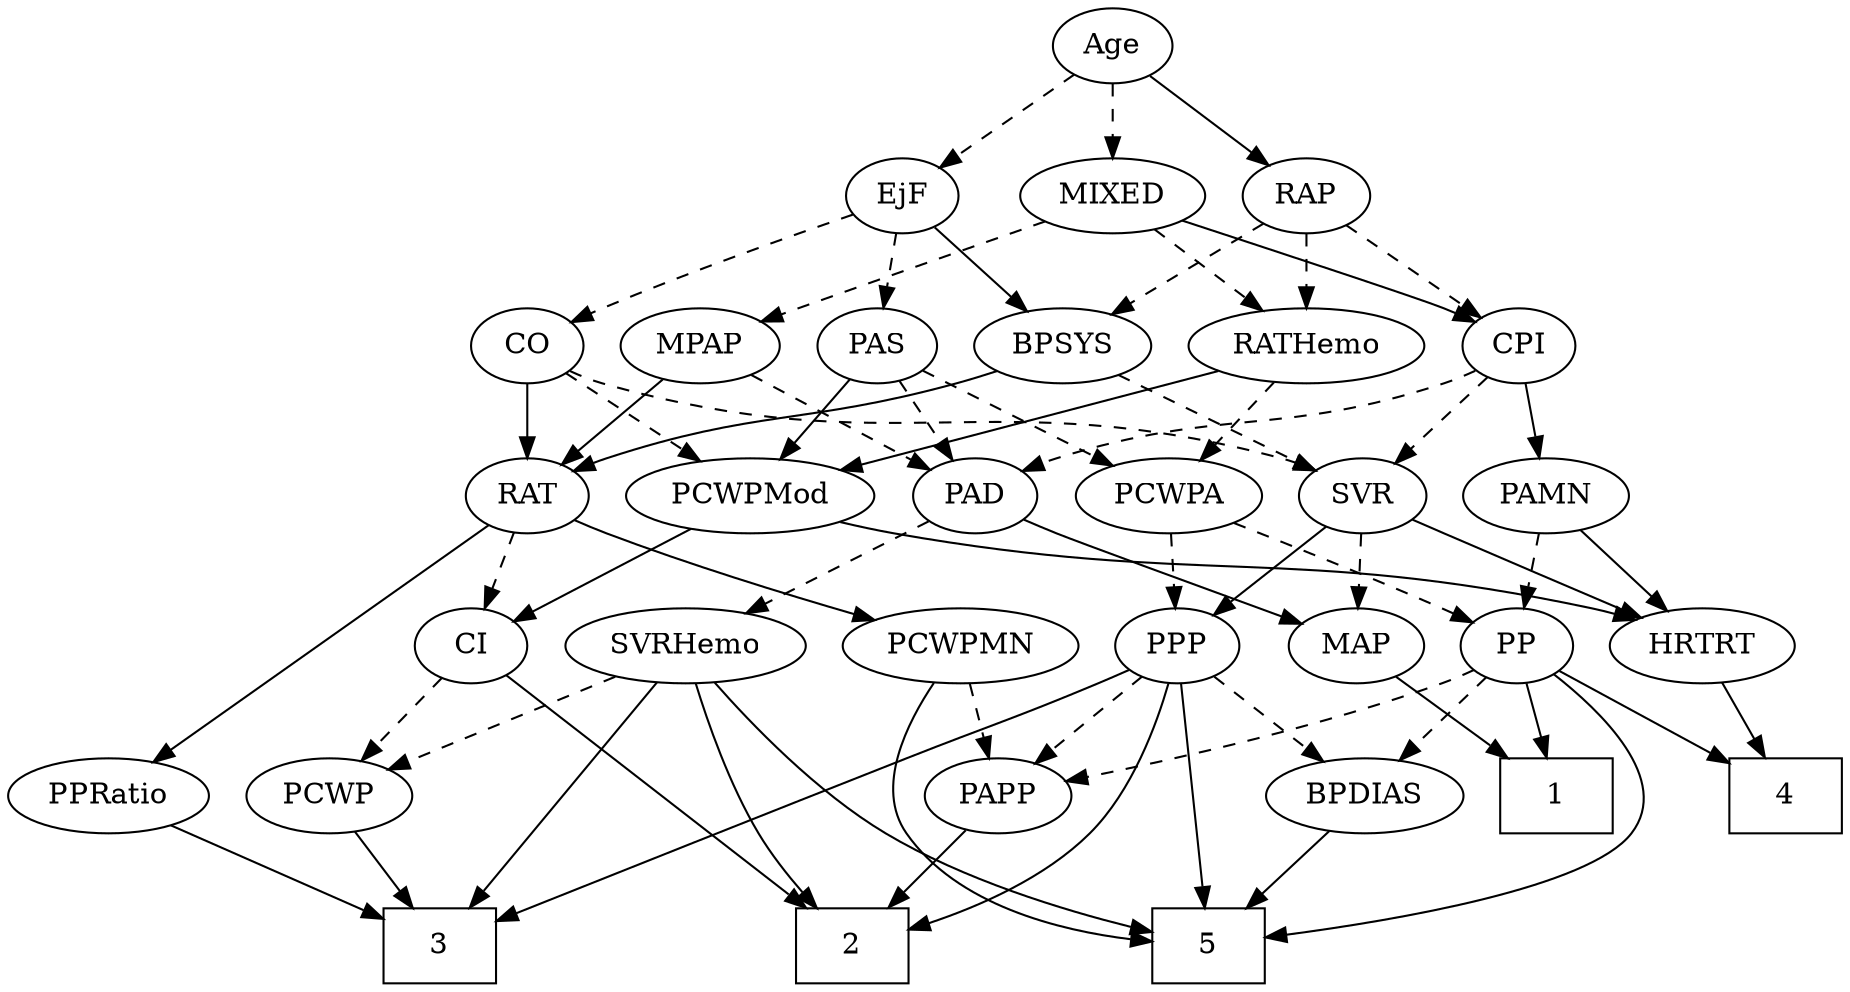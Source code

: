 strict digraph {
	graph [bb="0,0,831.04,468"];
	node [label="\N"];
	1	[height=0.5,
		pos="700.65,90",
		shape=box,
		width=0.75];
	2	[height=0.5,
		pos="347.65,18",
		shape=box,
		width=0.75];
	3	[height=0.5,
		pos="139.65,18",
		shape=box,
		width=0.75];
	4	[height=0.5,
		pos="772.65,90",
		shape=box,
		width=0.75];
	5	[height=0.5,
		pos="543.65,18",
		shape=box,
		width=0.75];
	Age	[height=0.5,
		pos="573.65,450",
		width=0.75];
	EjF	[height=0.5,
		pos="488.65,378",
		width=0.75];
	Age -> EjF	[pos="e,504.99,392.46 557.26,435.5 544.68,425.14 527.11,410.67 512.9,398.97",
		style=dashed];
	RAP	[height=0.5,
		pos="659.65,378",
		width=0.77632];
	Age -> RAP	[pos="e,642.82,392.69 590.23,435.5 602.88,425.21 620.5,410.86 634.83,399.2",
		style=solid];
	MIXED	[height=0.5,
		pos="573.65,378",
		width=1.1193];
	Age -> MIXED	[pos="e,573.65,396.1 573.65,431.7 573.65,423.98 573.65,414.71 573.65,406.11",
		style=dashed];
	BPSYS	[height=0.5,
		pos="405.65,306",
		width=1.0471];
	EjF -> BPSYS	[pos="e,423.45,322.01 472.25,363.17 460.59,353.34 444.7,339.93 431.36,328.69",
		style=solid];
	CO	[height=0.5,
		pos="488.65,306",
		width=0.75];
	EjF -> CO	[pos="e,488.65,324.1 488.65,359.7 488.65,351.98 488.65,342.71 488.65,334.11",
		style=dashed];
	PAS	[height=0.5,
		pos="560.65,306",
		width=0.75];
	EjF -> PAS	[pos="e,545.85,321.38 503.22,362.83 513.4,352.94 527.17,339.55 538.68,328.36",
		style=dashed];
	RAP -> BPSYS	[pos="e,434.27,318.07 638.06,366.11 633.08,363.87 627.75,361.69 622.65,360 549.33,335.73 526.92,345.19 452.65,324 449.74,323.17 446.75,\
322.25 443.75,321.28",
		style=dashed];
	RATHemo	[height=0.5,
		pos="726.65,306",
		width=1.3721];
	RAP -> RATHemo	[pos="e,711.05,323.29 673.86,362.15 682.63,352.98 694.09,341.01 704.09,330.56",
		style=dashed];
	CPI	[height=0.5,
		pos="632.65,306",
		width=0.75];
	RAP -> CPI	[pos="e,639.19,323.96 653.25,360.41 650.13,352.34 646.31,342.43 642.81,333.35",
		style=dashed];
	MPAP	[height=0.5,
		pos="314.65,306",
		width=0.97491];
	MIXED -> MPAP	[pos="e,341.41,318.1 543.51,365.91 537.31,363.81 530.8,361.73 524.65,360 451.96,339.59 430.96,345.67 358.65,324 356.09,323.23 353.47,322.39 \
350.84,321.49",
		style=dashed];
	MIXED -> RATHemo	[pos="e,697.18,320.48 601,364.49 625.22,353.4 660.84,337.11 687.97,324.69",
		style=dashed];
	MIXED -> CPI	[pos="e,619.84,322.19 587.33,360.76 595.07,351.59 604.86,339.96 613.37,329.88",
		style=solid];
	PAD	[height=0.5,
		pos="413.65,234",
		width=0.79437];
	MPAP -> PAD	[pos="e,395.31,247.96 334.68,290.83 349.79,280.15 370.65,265.4 387.14,253.74",
		style=dashed];
	RAT	[height=0.5,
		pos="329.65,234",
		width=0.75827];
	MPAP -> RAT	[pos="e,325.94,252.28 318.28,288.05 319.95,280.26 321.97,270.82 323.84,262.08",
		style=solid];
	BPSYS -> RAT	[pos="e,344.81,248.97 389.16,289.81 378.34,279.85 364.06,266.7 352.2,255.77",
		style=solid];
	SVR	[height=0.5,
		pos="488.65,234",
		width=0.77632];
	BPSYS -> SVR	[pos="e,472.36,248.74 423.66,289.81 435.66,279.69 451.57,266.27 464.65,255.24",
		style=dashed];
	SVRHemo	[height=0.5,
		pos="214.65,162",
		width=1.3902];
	PAD -> SVRHemo	[pos="e,249.14,175.08 389.23,224.34 381.67,221.66 373.32,218.7 365.65,216 329.75,203.34 289.02,189.05 258.92,178.5",
		style=dashed];
	MAP	[height=0.5,
		pos="575.65,162",
		width=0.84854];
	PAD -> MAP	[pos="e,551.64,173.21 436.12,222.87 441.22,220.59 446.61,218.2 451.65,216 468.53,208.61 511.56,190.26 542.18,177.23",
		style=solid];
	CO -> RAT	[pos="e,352.42,244.54 467.38,294.81 462.55,292.54 457.43,290.16 452.65,288 421.96,274.15 386.64,259.01 361.75,248.48",
		style=solid];
	CO -> SVR	[pos="e,488.65,252.1 488.65,287.7 488.65,279.98 488.65,270.71 488.65,262.11",
		style=dashed];
	PCWPMod	[height=0.5,
		pos="586.65,234",
		width=1.4443];
	CO -> PCWPMod	[pos="e,565.02,250.45 506.62,292.16 520.64,282.14 540.42,268.02 556.81,256.31",
		style=dashed];
	PAS -> PAD	[pos="e,436.01,245.65 539.27,294.82 514.52,283.03 473.51,263.51 445.12,249.99",
		style=dashed];
	PAS -> PCWPMod	[pos="e,580.35,251.96 566.81,288.41 569.81,280.34 573.49,270.43 576.86,261.35",
		style=solid];
	PCWPA	[height=0.5,
		pos="698.65,234",
		width=1.1555];
	PAS -> PCWPA	[pos="e,672.78,248.12 581.61,294.37 603.36,283.33 637.77,265.88 663.66,252.75",
		style=dashed];
	PAMN	[height=0.5,
		pos="794.65,234",
		width=1.011];
	PP	[height=0.5,
		pos="748.65,162",
		width=0.75];
	PAMN -> PP	[pos="e,758.94,178.67 783.98,216.76 778.21,207.98 770.97,196.96 764.54,187.19",
		style=dashed];
	HRTRT	[height=0.5,
		pos="663.65,162",
		width=1.1013];
	PAMN -> HRTRT	[pos="e,688.53,176.3 770.92,220.32 750.45,209.38 720.62,193.44 697.61,181.15",
		style=solid];
	RATHemo -> PCWPMod	[pos="e,615.07,249.21 698.65,291 677.24,280.3 647.5,265.43 624.05,253.7",
		style=solid];
	RATHemo -> PCWPA	[pos="e,705.36,251.79 719.87,288.05 716.64,279.97 712.7,270.12 709.09,261.11",
		style=dashed];
	CPI -> PAD	[pos="e,435.89,245.74 612,294.4 607.05,292.09 601.72,289.81 596.65,288 534.1,265.71 514.42,273.64 451.65,252 449.54,251.27 447.38,250.47 \
445.23,249.63",
		style=dashed];
	CPI -> PAMN	[pos="e,767.46,246.04 653.9,294.78 658.73,292.51 663.85,290.14 668.65,288 698.49,274.68 732.69,260.36 757.92,249.96",
		style=solid];
	CPI -> SVR	[pos="e,510.45,245.6 611.4,294.67 587.18,282.9 547.39,263.56 519.7,250.09",
		style=dashed];
	PCWPMN	[height=0.5,
		pos="404.65,162",
		width=1.3902];
	RAT -> PCWPMN	[pos="e,387.39,179.1 344.82,218.83 354.94,209.4 368.45,196.78 380.08,185.93",
		style=solid];
	PPRatio	[height=0.5,
		pos="39.646,90",
		width=1.1013];
	RAT -> PPRatio	[pos="e,56.006,106.67 303.77,228.16 268.78,220.94 205.07,205.42 155.65,180 120.87,162.11 85.932,133.52 63.628,113.58",
		style=solid];
	CI	[height=0.5,
		pos="309.65,162",
		width=0.75];
	RAT -> CI	[pos="e,314.44,179.79 324.81,216.05 322.54,208.14 319.8,198.54 317.27,189.69",
		style=dashed];
	SVR -> MAP	[pos="e,558.33,176.93 505.42,219.5 518.13,209.27 535.82,195.04 550.26,183.42",
		style=dashed];
	PPP	[height=0.5,
		pos="499.65,162",
		width=0.75];
	SVR -> PPP	[pos="e,496.93,180.28 491.31,216.05 492.52,208.35 493.99,199.03 495.35,190.36",
		style=solid];
	SVR -> HRTRT	[pos="e,633.55,173.93 510.46,222.7 515.42,220.43 520.7,218.09 525.65,216 558.4,202.2 596.1,187.82 623.82,177.53",
		style=solid];
	PCWPMod -> CI	[pos="e,330.23,173.77 548.04,221.77 540.63,219.75 532.92,217.74 525.65,216 446.3,197.04 423.11,205.61 345.65,180 343.73,179.37 341.78,\
178.65 339.83,177.89",
		style=solid];
	PCWPMod -> HRTRT	[pos="e,646.68,178.43 604.51,216.76 614.83,207.38 627.96,195.44 639.23,185.2",
		style=solid];
	PCWPA -> PP	[pos="e,737.57,178.51 710.5,216.41 716.84,207.53 724.76,196.44 731.74,186.67",
		style=dashed];
	PCWPA -> PPP	[pos="e,520.77,173.53 666.83,222.34 660.48,220.22 653.86,218.03 647.65,216 597.96,199.73 584.28,199.2 535.65,180 533.81,179.28 531.94,\
178.5 530.07,177.7",
		style=dashed];
	PCWPMN -> 5	[pos="e,516.4,27.51 408.24,144.03 413.12,124.59 423.5,92.738 442.65,72 460.12,53.075 485.91,39.698 507.06,31.118",
		style=solid];
	PAPP	[height=0.5,
		pos="483.65,90",
		width=0.88464];
	PCWPMN -> PAPP	[pos="e,467.14,105.63 422.57,145.12 433.45,135.48 447.47,123.06 459.33,112.54",
		style=dashed];
	SVRHemo -> 2	[pos="e,331.33,36.425 229.9,144.71 253.08,119.97 297.32,72.731 324.48,43.733",
		style=solid];
	SVRHemo -> 3	[pos="e,131.08,36.239 178.62,149.21 159.53,140.92 137.79,127.72 126.65,108 115.9,88.986 120.78,64.183 127.41,45.591",
		style=solid];
	SVRHemo -> 5	[pos="e,516.33,30.218 244.68,147.55 284.07,129.95 355.36,98.284 416.65,72 447.02,58.973 481.65,44.549 507.07,34.042",
		style=solid];
	PCWP	[height=0.5,
		pos="170.65,90",
		width=0.97491];
	SVRHemo -> PCWP	[pos="e,180.9,107.31 204,144.05 198.68,135.59 192.14,125.19 186.26,115.84",
		style=dashed];
	BPDIAS	[height=0.5,
		pos="613.65,90",
		width=1.1735];
	BPDIAS -> 5	[pos="e,560.94,36.292 597.76,73.116 589.02,64.373 577.98,53.334 568.16,43.51",
		style=solid];
	MAP -> 1	[pos="e,673.33,106.3 597.13,148.97 615.58,138.64 642.56,123.53 664.35,111.33",
		style=solid];
	PP -> 1	[pos="e,712.5,108.29 737.75,145.12 731.99,136.72 724.78,126.2 718.25,116.67",
		style=solid];
	PP -> 4	[pos="e,766.72,108.28 754.46,144.05 757.16,136.18 760.44,126.62 763.46,117.79",
		style=solid];
	PP -> 5	[pos="e,570.95,20.238 767.41,148.69 792.03,131.03 829.79,97.796 808.65,72 780.27,37.387 647,24.928 580.94,20.827",
		style=solid];
	PP -> BPDIAS	[pos="e,639.32,104.31 727.85,150.22 706.73,139.27 673.65,122.11 648.52,109.08",
		style=dashed];
	PP -> PAPP	[pos="e,512.81,97.385 728.02,150.34 723.07,148.04 717.74,145.77 712.65,144 694.84,137.81 583.4,112.94 522.79,99.581",
		style=dashed];
	PPP -> 2	[pos="e,365.84,36.082 484.15,146.62 472.68,135.97 456.67,121.09 442.65,108 419.12,86.044 392.38,60.98 373.27,43.057",
		style=solid];
	PPP -> 3	[pos="e,166.8,28.713 478.44,150.67 473.61,148.41 468.48,146.07 463.65,144 360.75,99.926 236.68,54.033 176.28,32.142",
		style=solid];
	PPP -> 5	[pos="e,541.21,36.042 508.54,144.7 513.84,134.42 520.35,120.72 524.65,108 531.5,87.698 536.42,63.928 539.54,46.063",
		style=solid];
	PPP -> BPDIAS	[pos="e,590.67,105.11 518.99,149.13 536.25,138.52 561.86,122.8 582.09,110.38",
		style=dashed];
	PPP -> PAPP	[pos="e,487.6,108.28 495.77,144.05 493.99,136.26 491.83,126.82 489.84,118.08",
		style=dashed];
	PPRatio -> 3	[pos="e,115.07,36.204 60.367,74.496 73.785,65.103 91.549,52.668 106.86,41.951",
		style=solid];
	PCWP -> 3	[pos="e,147.3,36.275 163.14,72.055 159.62,64.091 155.33,54.411 151.39,45.51",
		style=solid];
	CI -> 2	[pos="e,343.03,36.268 314.15,144.15 320.63,119.94 332.65,75.054 340.39,46.133",
		style=solid];
	CI -> PCWP	[pos="e,194.88,103.2 288.84,150.52 266.44,139.24 230.5,121.14 204.12,107.86",
		style=dashed];
	PAPP -> 2	[pos="e,374.7,32.925 460.88,77.284 439.83,66.447 408.19,50.16 383.7,37.556",
		style=solid];
	HRTRT -> 4	[pos="e,746,108.11 685.7,146.83 700.54,137.31 720.41,124.55 737.41,113.63",
		style=solid];
}
